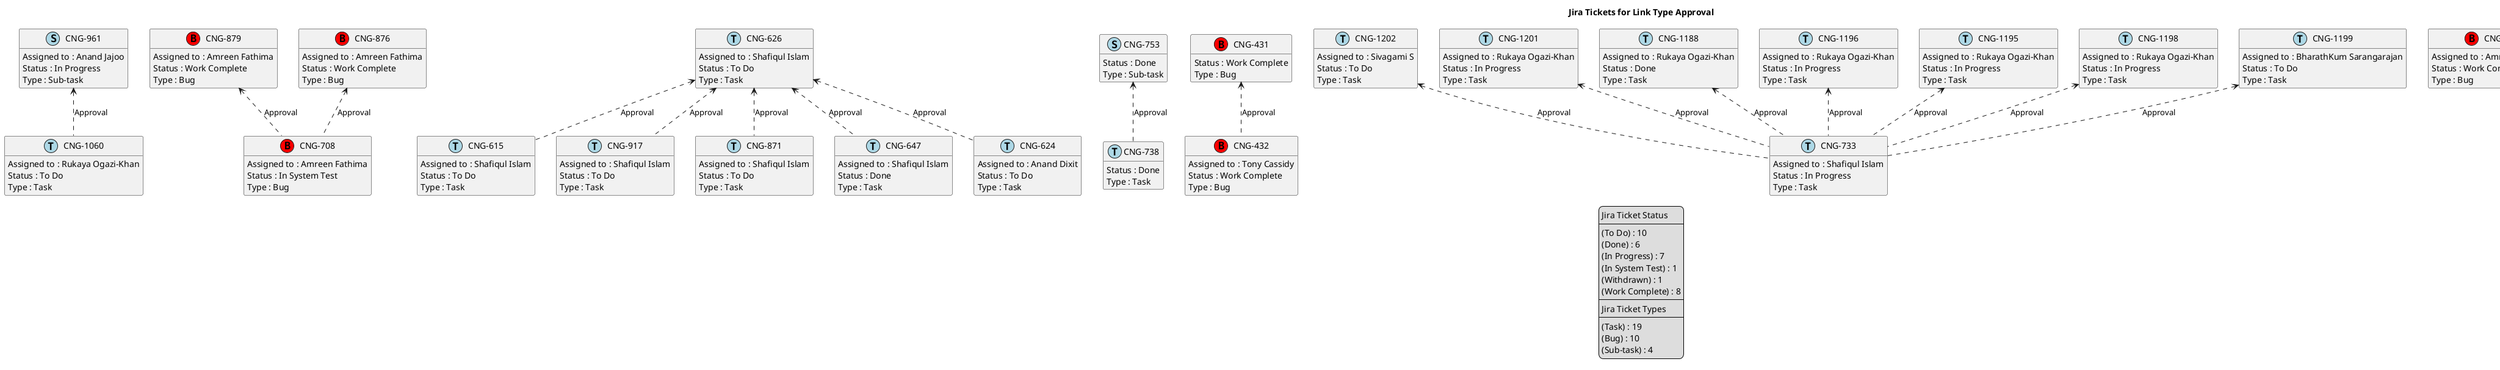 @startuml
'https://plantuml.com/class-diagram

' GENERATE CLASS DIAGRAM ===========
' Generated at    : Tue Apr 23 13:28:09 CEST 2024

title Jira Tickets for Link Type Approval
hide empty members

legend
Jira Ticket Status
----
(To Do) : 10
(Done) : 6
(In Progress) : 7
(In System Test) : 1
(Withdrawn) : 1
(Work Complete) : 8
----
Jira Ticket Types
----
(Task) : 19
(Bug) : 10
(Sub-task) : 4
end legend


' Tickets =======
class "CNG-1060" << (T,lightblue) >> {
  Assigned to : Rukaya Ogazi-Khan
  Status : To Do
  Type : Task
}

class "CNG-879" << (B,red) >> {
  Assigned to : Amreen Fathima
  Status : Work Complete
  Type : Bug
}

class "CNG-615" << (T,lightblue) >> {
  Assigned to : Shafiqul Islam
  Status : To Do
  Type : Task
}

class "CNG-738" << (T,lightblue) >> {
  Status : Done
  Type : Task
}

class "CNG-917" << (T,lightblue) >> {
  Assigned to : Shafiqul Islam
  Status : To Do
  Type : Task
}

class "CNG-431" << (B,red) >> {
  Status : Work Complete
  Type : Bug
}

class "CNG-871" << (T,lightblue) >> {
  Assigned to : Shafiqul Islam
  Status : To Do
  Type : Task
}

class "CNG-1202" << (T,lightblue) >> {
  Assigned to : Sivagami S
  Status : To Do
  Type : Task
}

class "CNG-796" << (B,red) >> {
  Assigned to : Amreen Fathima
  Status : Work Complete
  Type : Bug
}

class "CNG-432" << (B,red) >> {
  Assigned to : Tony Cassidy
  Status : Work Complete
  Type : Bug
}

class "CNG-1201" << (T,lightblue) >> {
  Assigned to : Rukaya Ogazi-Khan
  Status : In Progress
  Type : Task
}

class "CNG-753" << (S,lightblue) >> {
  Status : Done
  Type : Sub-task
}

class "CNG-558" << (S,lightblue) >> {
  Status : To Do
  Type : Sub-task
}

class "CNG-1022" << (T,lightblue) >> {
  Assigned to : Anand Jajoo
  Status : To Do
  Type : Task
}

class "CNG-733" << (T,lightblue) >> {
  Assigned to : Shafiqul Islam
  Status : In Progress
  Type : Task
}

class "CNG-1023" << (T,lightblue) >> {
  Assigned to : Riti Agarwal
  Status : In Progress
  Type : Task
}

class "CNG-876" << (B,red) >> {
  Assigned to : Amreen Fathima
  Status : Work Complete
  Type : Bug
}

class "CNG-810" << (S,lightblue) >> {
  Status : Done
  Type : Sub-task
}

class "CNG-1188" << (T,lightblue) >> {
  Assigned to : Rukaya Ogazi-Khan
  Status : Done
  Type : Task
}

class "CNG-1196" << (T,lightblue) >> {
  Assigned to : Rukaya Ogazi-Khan
  Status : In Progress
  Type : Task
}

class "CNG-1131" << (T,lightblue) >> {
  Assigned to : BharathKum Sarangarajan
  Status : Done
  Type : Task
}

class "CNG-1195" << (T,lightblue) >> {
  Assigned to : Rukaya Ogazi-Khan
  Status : In Progress
  Type : Task
}

class "CNG-470" << (B,red) >> {
  Assigned to : Jon Funnell
  Status : Work Complete
  Type : Bug
}

class "CNG-626" << (T,lightblue) >> {
  Assigned to : Shafiqul Islam
  Status : To Do
  Type : Task
}

class "CNG-647" << (T,lightblue) >> {
  Assigned to : Shafiqul Islam
  Status : Done
  Type : Task
}

class "CNG-867" << (B,red) >> {
  Assigned to : Amreen Fathima
  Status : Work Complete
  Type : Bug
}

class "CNG-708" << (B,red) >> {
  Assigned to : Amreen Fathima
  Status : In System Test
  Type : Bug
}

class "CNG-486" << (B,red) >> {
  Assigned to : Tony Cassidy
  Status : Work Complete
  Type : Bug
}

class "CNG-961" << (S,lightblue) >> {
  Assigned to : Anand Jajoo
  Status : In Progress
  Type : Sub-task
}

class "CNG-624" << (T,lightblue) >> {
  Assigned to : Anand Dixit
  Status : To Do
  Type : Task
}

class "CNG-866" << (B,red) >> {
  Assigned to : Amreen Fathima
  Status : Withdrawn
  Type : Bug
}

class "CNG-1198" << (T,lightblue) >> {
  Assigned to : Rukaya Ogazi-Khan
  Status : In Progress
  Type : Task
}

class "CNG-1199" << (T,lightblue) >> {
  Assigned to : BharathKum Sarangarajan
  Status : To Do
  Type : Task
}



' Links =======
"CNG-1202" <.. "CNG-733" : Approval
"CNG-1201" <.. "CNG-733" : Approval
"CNG-753" <.. "CNG-738" : Approval
"CNG-796" <.. "CNG-558" : Approval
"CNG-961" <.. "CNG-1060" : Approval
"CNG-1023" <.. "CNG-1131" : Approval
"CNG-879" <.. "CNG-708" : Approval
"CNG-876" <.. "CNG-708" : Approval
"CNG-470" <.. "CNG-486" : Approval
"CNG-431" <.. "CNG-432" : Approval
"CNG-810" <.. "CNG-1022" : Approval
"CNG-626" <.. "CNG-615" : Approval
"CNG-626" <.. "CNG-624" : Approval
"CNG-626" <.. "CNG-647" : Approval
"CNG-626" <.. "CNG-871" : Approval
"CNG-626" <.. "CNG-917" : Approval
"CNG-867" <.. "CNG-558" : Approval
"CNG-866" <.. "CNG-558" : Approval
"CNG-1188" <.. "CNG-733" : Approval
"CNG-1196" <.. "CNG-733" : Approval
"CNG-1195" <.. "CNG-733" : Approval
"CNG-1198" <.. "CNG-733" : Approval
"CNG-1199" <.. "CNG-733" : Approval


@enduml
